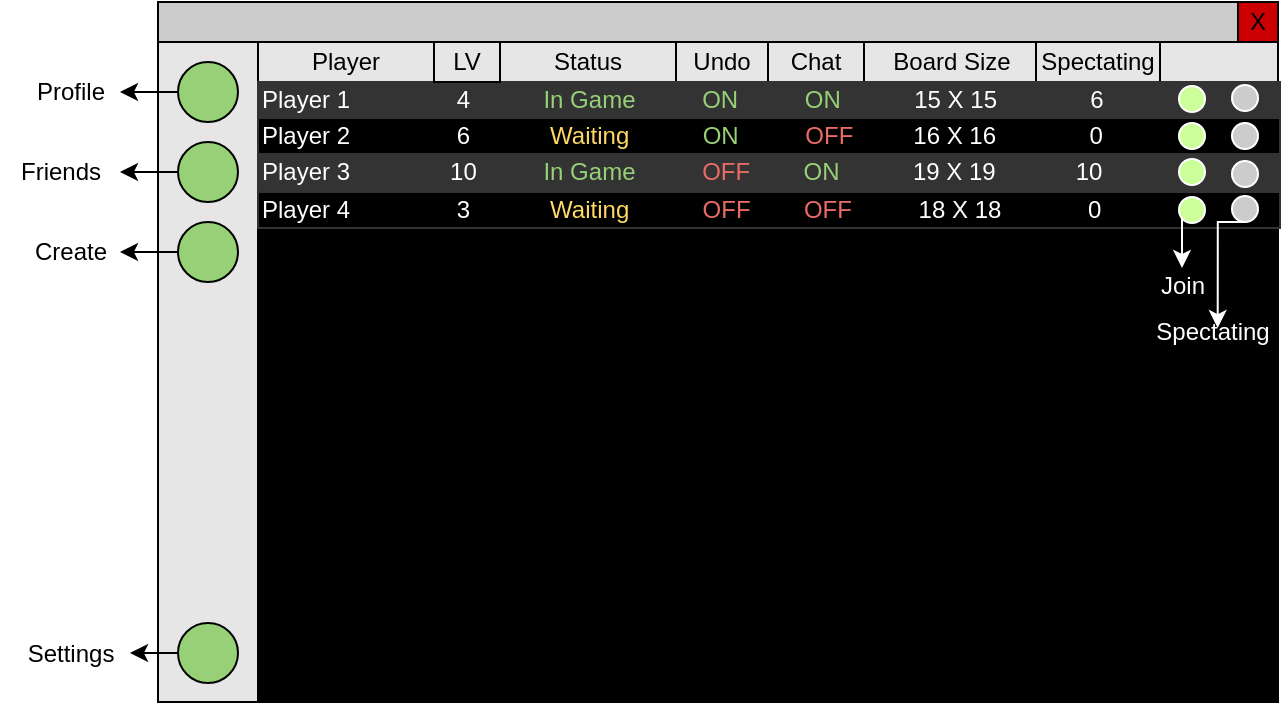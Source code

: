 <mxfile version="12.2.4" pages="1"><diagram id="L9LEQEi7bc16AuZbs_2f" name="Page-1"><mxGraphModel dx="797" dy="592" grid="0" gridSize="10" guides="1" tooltips="1" connect="1" arrows="1" fold="1" page="1" pageScale="1" pageWidth="850" pageHeight="1100" math="0" shadow="0"><root><mxCell id="0"/><mxCell id="1" parent="0"/><mxCell id="10" value="" style="rounded=0;whiteSpace=wrap;html=1;fillColor=#FFFFFF;" parent="1" vertex="1"><mxGeometry x="100" y="110" width="560" height="350" as="geometry"/></mxCell><mxCell id="11" value="" style="endArrow=none;html=1;entryX=1;entryY=0.057;entryDx=0;entryDy=0;entryPerimeter=0;" parent="1" target="10" edge="1"><mxGeometry width="50" height="50" relative="1" as="geometry"><mxPoint x="100" y="130" as="sourcePoint"/><mxPoint x="200" y="130" as="targetPoint"/></mxGeometry></mxCell><mxCell id="15" value="X" style="whiteSpace=wrap;html=1;aspect=fixed;fillColor=#CC0000;" parent="1" vertex="1"><mxGeometry x="640" y="110" width="20" height="20" as="geometry"/></mxCell><mxCell id="16" value="" style="rounded=0;whiteSpace=wrap;html=1;fillColor=#CCCCCC;" parent="1" vertex="1"><mxGeometry x="100" y="110" width="540" height="20" as="geometry"/></mxCell><mxCell id="17" value="" style="rounded=0;whiteSpace=wrap;html=1;fillColor=#E6E6E6;" parent="1" vertex="1"><mxGeometry x="100" y="130" width="50" height="330" as="geometry"/></mxCell><mxCell id="28" style="edgeStyle=orthogonalEdgeStyle;rounded=0;orthogonalLoop=1;jettySize=auto;html=1;exitX=0;exitY=0.5;exitDx=0;exitDy=0;" parent="1" source="18" target="22" edge="1"><mxGeometry relative="1" as="geometry"/></mxCell><mxCell id="18" value="" style="ellipse;whiteSpace=wrap;html=1;aspect=fixed;fillColor=#97D077;" parent="1" vertex="1"><mxGeometry x="110" y="140" width="30" height="30" as="geometry"/></mxCell><mxCell id="29" style="edgeStyle=orthogonalEdgeStyle;rounded=0;orthogonalLoop=1;jettySize=auto;html=1;exitX=0;exitY=0.5;exitDx=0;exitDy=0;" parent="1" source="19" target="23" edge="1"><mxGeometry relative="1" as="geometry"/></mxCell><mxCell id="19" value="" style="ellipse;whiteSpace=wrap;html=1;aspect=fixed;fillColor=#97D077;" parent="1" vertex="1"><mxGeometry x="110" y="180" width="30" height="30" as="geometry"/></mxCell><mxCell id="30" style="edgeStyle=orthogonalEdgeStyle;rounded=0;orthogonalLoop=1;jettySize=auto;html=1;exitX=0;exitY=0.5;exitDx=0;exitDy=0;" parent="1" source="20" target="24" edge="1"><mxGeometry relative="1" as="geometry"/></mxCell><mxCell id="20" value="" style="ellipse;whiteSpace=wrap;html=1;aspect=fixed;fillColor=#97D077;" parent="1" vertex="1"><mxGeometry x="110" y="220" width="30" height="30" as="geometry"/></mxCell><mxCell id="31" style="edgeStyle=orthogonalEdgeStyle;rounded=0;orthogonalLoop=1;jettySize=auto;html=1;exitX=0;exitY=0.5;exitDx=0;exitDy=0;" parent="1" source="21" target="25" edge="1"><mxGeometry relative="1" as="geometry"/></mxCell><mxCell id="21" value="" style="ellipse;whiteSpace=wrap;html=1;aspect=fixed;fillColor=#97D077;" parent="1" vertex="1"><mxGeometry x="110" y="420.5" width="30" height="30" as="geometry"/></mxCell><mxCell id="22" value="Profile" style="text;html=1;resizable=0;autosize=1;align=center;verticalAlign=middle;points=[];fillColor=none;strokeColor=none;rounded=0;" parent="1" vertex="1"><mxGeometry x="31" y="145" width="50" height="20" as="geometry"/></mxCell><mxCell id="23" value="Friends" style="text;html=1;resizable=0;autosize=1;align=center;verticalAlign=middle;points=[];fillColor=none;strokeColor=none;rounded=0;" parent="1" vertex="1"><mxGeometry x="21" y="185" width="60" height="20" as="geometry"/></mxCell><mxCell id="24" value="Create&lt;span style=&quot;color: rgba(0 , 0 , 0 , 0) ; font-family: monospace ; font-size: 0px&quot;&gt;%3CmxGraphModel%3E%3Croot%3E%3CmxCell%20id%3D%220%22%2F%3E%3CmxCell%20id%3D%221%22%20parent%3D%220%22%2F%3E%3CmxCell%20id%3D%222%22%20value%3D%22Profile%22%20style%3D%22text%3Bhtml%3D1%3Bresizable%3D0%3Bautosize%3D1%3Balign%3Dcenter%3BverticalAlign%3Dmiddle%3Bpoints%3D%5B%5D%3BfillColor%3Dnone%3BstrokeColor%3Dnone%3Brounded%3D0%3B%22%20vertex%3D%221%22%20parent%3D%221%22%3E%3CmxGeometry%20x%3D%2245%22%20y%3D%22145%22%20width%3D%2250%22%20height%3D%2220%22%20as%3D%22geometry%22%2F%3E%3C%2FmxCell%3E%3C%2Froot%3E%3C%2FmxGraphModel%3E&lt;/span&gt;" style="text;html=1;resizable=0;autosize=1;align=center;verticalAlign=middle;points=[];fillColor=none;strokeColor=none;rounded=0;" parent="1" vertex="1"><mxGeometry x="31" y="225" width="50" height="20" as="geometry"/></mxCell><mxCell id="25" value="Settings" style="text;html=1;resizable=0;autosize=1;align=center;verticalAlign=middle;points=[];fillColor=none;strokeColor=none;rounded=0;" parent="1" vertex="1"><mxGeometry x="26" y="425.5" width="60" height="20" as="geometry"/></mxCell><mxCell id="32" value="" style="rounded=0;whiteSpace=wrap;html=1;fillColor=#1A1A1A;" parent="1" vertex="1"><mxGeometry x="150" y="130" width="510" height="330" as="geometry"/></mxCell><mxCell id="34" value="" style="rounded=0;whiteSpace=wrap;html=1;fillColor=#000000;" parent="1" vertex="1"><mxGeometry x="150" y="130" width="510" height="330" as="geometry"/></mxCell><mxCell id="111" value="Player" style="rounded=0;whiteSpace=wrap;html=1;fillColor=#E6E6E6;strokeColor=#000000;" parent="1" vertex="1"><mxGeometry x="150" y="130" width="88" height="20" as="geometry"/></mxCell><mxCell id="114" value="Undo" style="rounded=0;whiteSpace=wrap;html=1;fillColor=#E6E6E6;strokeColor=#000000;" parent="1" vertex="1"><mxGeometry x="359" y="130" width="46" height="20" as="geometry"/></mxCell><mxCell id="115" value="Status" style="rounded=0;whiteSpace=wrap;html=1;fillColor=#E6E6E6;strokeColor=#000000;" parent="1" vertex="1"><mxGeometry x="271" y="130" width="88" height="20" as="geometry"/></mxCell><mxCell id="116" value="Chat" style="rounded=0;whiteSpace=wrap;html=1;fillColor=#E6E6E6;strokeColor=#000000;" parent="1" vertex="1"><mxGeometry x="405" y="130" width="48" height="20" as="geometry"/></mxCell><mxCell id="117" value="Board Size" style="rounded=0;whiteSpace=wrap;html=1;fillColor=#E6E6E6;strokeColor=#000000;" parent="1" vertex="1"><mxGeometry x="453" y="130" width="88" height="20" as="geometry"/></mxCell><mxCell id="118" value="Spectating" style="rounded=0;whiteSpace=wrap;html=1;fillColor=#E6E6E6;strokeColor=#000000;" parent="1" vertex="1"><mxGeometry x="539" y="130" width="62" height="20" as="geometry"/></mxCell><mxCell id="119" value="" style="rounded=0;whiteSpace=wrap;html=1;fillColor=#E6E6E6;strokeColor=#000000;" parent="1" vertex="1"><mxGeometry x="601" y="130" width="59" height="20" as="geometry"/></mxCell><mxCell id="120" value="&lt;font color=&quot;#ffffff&quot;&gt;Player 1&amp;nbsp; &amp;nbsp; &amp;nbsp; &amp;nbsp; &amp;nbsp; &amp;nbsp; &amp;nbsp; &amp;nbsp; 4&amp;nbsp; &amp;nbsp; &amp;nbsp; &amp;nbsp; &amp;nbsp; &amp;nbsp;&lt;/font&gt;&lt;font color=&quot;#97d077&quot;&gt;In Game&lt;/font&gt;&lt;font color=&quot;#ffffff&quot;&gt;&amp;nbsp; &amp;nbsp; &amp;nbsp; &amp;nbsp; &amp;nbsp; &lt;/font&gt;&lt;font color=&quot;#97d077&quot;&gt;ON&amp;nbsp; &amp;nbsp; &amp;nbsp; &amp;nbsp; &amp;nbsp; ON&amp;nbsp;&lt;/font&gt;&lt;font color=&quot;#ffffff&quot;&gt; &amp;nbsp; &amp;nbsp; &amp;nbsp; &amp;nbsp; &amp;nbsp;15 X 15&amp;nbsp; &amp;nbsp; &amp;nbsp; &amp;nbsp; &amp;nbsp; &amp;nbsp; &amp;nbsp; 6&lt;/font&gt;" style="rounded=0;whiteSpace=wrap;html=1;strokeColor=#333333;fillColor=#333333;align=left;" parent="1" vertex="1"><mxGeometry x="150" y="150" width="511" height="18" as="geometry"/></mxCell><mxCell id="121" value="&lt;span style=&quot;color: rgb(255 , 255 , 255) ; white-space: normal&quot;&gt;Player 2&amp;nbsp; &amp;nbsp; &amp;nbsp; &amp;nbsp; &amp;nbsp; &amp;nbsp; &amp;nbsp; &amp;nbsp; 6&amp;nbsp; &amp;nbsp; &amp;nbsp; &amp;nbsp; &amp;nbsp; &amp;nbsp;&amp;nbsp;&lt;/span&gt;&lt;span style=&quot;white-space: normal&quot;&gt;&lt;font color=&quot;#ffd966&quot;&gt;Waiting&lt;/font&gt;&lt;/span&gt;&lt;span style=&quot;color: rgb(255 , 255 , 255) ; white-space: normal&quot;&gt;&amp;nbsp; &amp;nbsp; &amp;nbsp; &amp;nbsp; &amp;nbsp; &amp;nbsp;&lt;/span&gt;&lt;span style=&quot;white-space: normal&quot;&gt;&lt;font color=&quot;#97d077&quot;&gt;ON&lt;/font&gt;&lt;/span&gt;&lt;span style=&quot;color: rgb(255 , 255 , 255) ; white-space: normal&quot;&gt;&amp;nbsp; &amp;nbsp; &amp;nbsp; &amp;nbsp; &amp;nbsp; &lt;/span&gt;&lt;span style=&quot;white-space: normal&quot;&gt;&lt;font color=&quot;#ea6b66&quot;&gt;OFF&lt;/font&gt;&lt;/span&gt;&lt;span style=&quot;color: rgb(255 , 255 , 255) ; white-space: normal&quot;&gt;&amp;nbsp; &amp;nbsp; &amp;nbsp; &amp;nbsp; &amp;nbsp;16 X 16&amp;nbsp; &amp;nbsp; &amp;nbsp; &amp;nbsp; &amp;nbsp; &amp;nbsp; &amp;nbsp; 0&lt;/span&gt;" style="rounded=0;whiteSpace=wrap;html=1;strokeColor=#333333;fillColor=#000000;align=left;" parent="1" vertex="1"><mxGeometry x="150" y="168" width="511" height="18" as="geometry"/></mxCell><mxCell id="122" value="&lt;span style=&quot;color: rgb(255 , 255 , 255) ; white-space: normal&quot;&gt;Player 3&amp;nbsp; &amp;nbsp; &amp;nbsp; &amp;nbsp; &amp;nbsp; &amp;nbsp; &amp;nbsp; &amp;nbsp;10&amp;nbsp; &amp;nbsp; &amp;nbsp; &amp;nbsp; &amp;nbsp; &lt;/span&gt;&lt;span style=&quot;white-space: normal&quot;&gt;&lt;font color=&quot;#97d077&quot;&gt;In Game&lt;/font&gt;&lt;/span&gt;&lt;span style=&quot;color: rgb(255 , 255 , 255) ; white-space: normal&quot;&gt;&amp;nbsp; &amp;nbsp; &amp;nbsp; &amp;nbsp; &amp;nbsp; &lt;/span&gt;&lt;span style=&quot;white-space: normal&quot;&gt;&lt;font color=&quot;#ea6b66&quot;&gt;OFF&amp;nbsp;&lt;/font&gt;&lt;/span&gt;&lt;span style=&quot;color: rgb(255 , 255 , 255) ; white-space: normal&quot;&gt; &amp;nbsp; &amp;nbsp; &amp;nbsp; &lt;/span&gt;&lt;span style=&quot;white-space: normal&quot;&gt;&lt;font color=&quot;#97d077&quot;&gt;ON&lt;/font&gt;&lt;/span&gt;&lt;span style=&quot;color: rgb(255 , 255 , 255) ; white-space: normal&quot;&gt;&amp;nbsp; &amp;nbsp; &amp;nbsp; &amp;nbsp; &amp;nbsp; &amp;nbsp;19 X 19&amp;nbsp; &amp;nbsp; &amp;nbsp; &amp;nbsp; &amp;nbsp; &amp;nbsp; 10&lt;/span&gt;" style="rounded=0;whiteSpace=wrap;html=1;strokeColor=#333333;fillColor=#333333;align=left;" parent="1" vertex="1"><mxGeometry x="150" y="186" width="511" height="18" as="geometry"/></mxCell><mxCell id="124" value="&lt;span style=&quot;color: rgb(255 , 255 , 255) ; white-space: normal&quot;&gt;Player 4&amp;nbsp; &amp;nbsp; &amp;nbsp; &amp;nbsp; &amp;nbsp; &amp;nbsp; &amp;nbsp; &amp;nbsp; 3&amp;nbsp; &amp;nbsp; &amp;nbsp; &amp;nbsp; &amp;nbsp; &amp;nbsp;&amp;nbsp;&lt;/span&gt;&lt;span style=&quot;white-space: normal&quot;&gt;&lt;font color=&quot;#ffd966&quot;&gt;Waiting&amp;nbsp;&lt;/font&gt;&lt;/span&gt;&lt;span style=&quot;color: rgb(255 , 255 , 255) ; white-space: normal&quot;&gt; &amp;nbsp; &amp;nbsp; &amp;nbsp; &amp;nbsp; &lt;/span&gt;&lt;span style=&quot;white-space: normal&quot;&gt;&lt;font color=&quot;#ea6b66&quot;&gt;&amp;nbsp;OFF&amp;nbsp; &amp;nbsp; &amp;nbsp; &amp;nbsp; OFF&lt;/font&gt;&lt;/span&gt;&lt;span style=&quot;color: rgb(255 , 255 , 255) ; white-space: normal&quot;&gt;&amp;nbsp; &amp;nbsp; &amp;nbsp; &amp;nbsp; &amp;nbsp; 18 X 18&amp;nbsp; &amp;nbsp; &amp;nbsp; &amp;nbsp; &amp;nbsp; &amp;nbsp; &amp;nbsp;0&lt;/span&gt;" style="rounded=0;whiteSpace=wrap;html=1;strokeColor=#333333;fillColor=#000000;align=left;" parent="1" vertex="1"><mxGeometry x="150" y="205" width="511" height="18" as="geometry"/></mxCell><mxCell id="133" value="" style="ellipse;whiteSpace=wrap;html=1;aspect=fixed;strokeColor=#FFFFFF;fillColor=#CCFF99;" parent="1" vertex="1"><mxGeometry x="610.5" y="188.5" width="13" height="13" as="geometry"/></mxCell><mxCell id="136" value="" style="ellipse;whiteSpace=wrap;html=1;aspect=fixed;strokeColor=#FFFFFF;fillColor=#CCFF99;" parent="1" vertex="1"><mxGeometry x="610.5" y="170.5" width="13" height="13" as="geometry"/></mxCell><mxCell id="137" value="" style="ellipse;whiteSpace=wrap;html=1;aspect=fixed;strokeColor=#FFFFFF;fillColor=#CCFF99;" parent="1" vertex="1"><mxGeometry x="610.5" y="152" width="13" height="13" as="geometry"/></mxCell><mxCell id="156" style="edgeStyle=orthogonalEdgeStyle;rounded=0;orthogonalLoop=1;jettySize=auto;html=1;exitX=0;exitY=0.5;exitDx=0;exitDy=0;strokeColor=#FFFFFF;" parent="1" source="138" target="148" edge="1"><mxGeometry relative="1" as="geometry"><Array as="points"><mxPoint x="612" y="214"/></Array></mxGeometry></mxCell><mxCell id="138" value="" style="ellipse;whiteSpace=wrap;html=1;aspect=fixed;strokeColor=#FFFFFF;fillColor=#CCFF99;" parent="1" vertex="1"><mxGeometry x="610.5" y="207.5" width="13" height="13" as="geometry"/></mxCell><mxCell id="139" value="" style="ellipse;whiteSpace=wrap;html=1;aspect=fixed;strokeColor=#FFFFFF;fillColor=#CCCCCC;" parent="1" vertex="1"><mxGeometry x="637" y="151.5" width="13" height="13" as="geometry"/></mxCell><mxCell id="140" value="" style="ellipse;whiteSpace=wrap;html=1;aspect=fixed;strokeColor=#FFFFFF;fillColor=#CCCCCC;" parent="1" vertex="1"><mxGeometry x="637" y="170.5" width="13" height="13" as="geometry"/></mxCell><mxCell id="141" value="" style="ellipse;whiteSpace=wrap;html=1;aspect=fixed;strokeColor=#FFFFFF;fillColor=#CCCCCC;" parent="1" vertex="1"><mxGeometry x="637" y="189.5" width="13" height="13" as="geometry"/></mxCell><mxCell id="155" style="edgeStyle=orthogonalEdgeStyle;rounded=0;orthogonalLoop=1;jettySize=auto;html=1;exitX=0.5;exitY=1;exitDx=0;exitDy=0;entryX=0.55;entryY=0.383;entryDx=0;entryDy=0;entryPerimeter=0;strokeColor=#FFFFFF;" parent="1" source="142" target="149" edge="1"><mxGeometry relative="1" as="geometry"><Array as="points"><mxPoint x="630" y="220"/></Array></mxGeometry></mxCell><mxCell id="142" value="" style="ellipse;whiteSpace=wrap;html=1;aspect=fixed;strokeColor=#FFFFFF;fillColor=#CCCCCC;" parent="1" vertex="1"><mxGeometry x="637" y="207" width="13" height="13" as="geometry"/></mxCell><mxCell id="148" value="&lt;font color=&quot;#ffffff&quot;&gt;Join&lt;/font&gt;" style="text;html=1;resizable=0;autosize=1;align=center;verticalAlign=middle;points=[];fillColor=none;strokeColor=none;rounded=0;" parent="1" vertex="1"><mxGeometry x="596" y="243" width="32" height="17" as="geometry"/></mxCell><mxCell id="149" value="&lt;font color=&quot;#ffffff&quot;&gt;Spectating&lt;/font&gt;" style="text;html=1;resizable=0;autosize=1;align=center;verticalAlign=middle;points=[];fillColor=none;strokeColor=none;rounded=0;" parent="1" vertex="1"><mxGeometry x="593" y="266.5" width="67" height="17" as="geometry"/></mxCell><mxCell id="157" value="LV" style="rounded=0;whiteSpace=wrap;html=1;fillColor=#E6E6E6;strokeColor=#000000;" parent="1" vertex="1"><mxGeometry x="238" y="130" width="33" height="20" as="geometry"/></mxCell></root></mxGraphModel></diagram></mxfile>